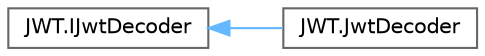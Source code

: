 digraph "Graphical Class Hierarchy"
{
 // LATEX_PDF_SIZE
  bgcolor="transparent";
  edge [fontname=Helvetica,fontsize=10,labelfontname=Helvetica,labelfontsize=10];
  node [fontname=Helvetica,fontsize=10,shape=box,height=0.2,width=0.4];
  rankdir="LR";
  Node0 [id="Node000000",label="JWT.IJwtDecoder",height=0.2,width=0.4,color="grey40", fillcolor="white", style="filled",URL="$interface_j_w_t_1_1_i_jwt_decoder.html",tooltip="Represents a JWT decoder."];
  Node0 -> Node1 [id="edge43_Node000000_Node000001",dir="back",color="steelblue1",style="solid",tooltip=" "];
  Node1 [id="Node000001",label="JWT.JwtDecoder",height=0.2,width=0.4,color="grey40", fillcolor="white", style="filled",URL="$class_j_w_t_1_1_jwt_decoder.html",tooltip="Decodes JWT."];
}
